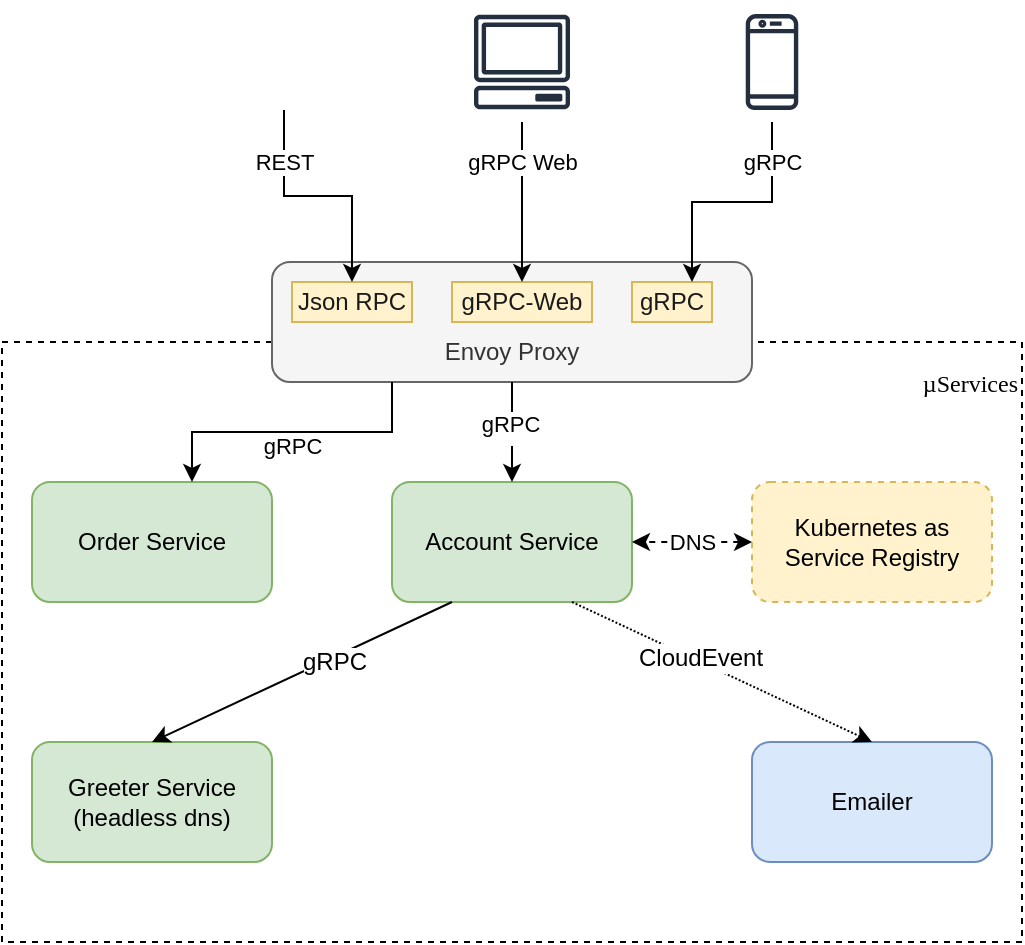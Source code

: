 <mxfile version="13.3.9" type="device"><diagram id="-xvLTG5T7h6Y87ORxDBl" name="Page-1"><mxGraphModel dx="1554" dy="866" grid="1" gridSize="10" guides="1" tooltips="1" connect="1" arrows="1" fold="1" page="1" pageScale="1" pageWidth="850" pageHeight="1100" math="0" shadow="0"><root><mxCell id="0"/><mxCell id="1" parent="0"/><mxCell id="uovAlFPkj8cbz_5tZg6F-3" value="&lt;font face=&quot;Comic Sans MS&quot;&gt;&amp;nbsp;µServices&lt;br&gt;&lt;br&gt;&lt;br&gt;&lt;br&gt;&lt;br&gt;&lt;br&gt;&lt;br&gt;&lt;br&gt;&lt;br&gt;&lt;br&gt;&lt;br&gt;&lt;br&gt;&lt;br&gt;&lt;br&gt;&lt;br&gt;&lt;br&gt;&lt;br&gt;&lt;br&gt;&amp;nbsp;&lt;/font&gt;" style="rounded=0;whiteSpace=wrap;html=1;dashed=1;align=right;" parent="1" vertex="1"><mxGeometry x="155" y="260" width="510" height="300" as="geometry"/></mxCell><mxCell id="uovAlFPkj8cbz_5tZg6F-4" value="Account Service" style="rounded=1;whiteSpace=wrap;html=1;fillColor=#d5e8d4;strokeColor=#82b366;" parent="1" vertex="1"><mxGeometry x="350" y="330" width="120" height="60" as="geometry"/></mxCell><mxCell id="uovAlFPkj8cbz_5tZg6F-5" value="Greeter Service&lt;br&gt;(headless dns)" style="rounded=1;whiteSpace=wrap;html=1;fillColor=#d5e8d4;strokeColor=#82b366;" parent="1" vertex="1"><mxGeometry x="170" y="460" width="120" height="60" as="geometry"/></mxCell><mxCell id="uovAlFPkj8cbz_5tZg6F-6" value="Emailer" style="rounded=1;whiteSpace=wrap;html=1;fillColor=#dae8fc;strokeColor=#6c8ebf;" parent="1" vertex="1"><mxGeometry x="530" y="460" width="120" height="60" as="geometry"/></mxCell><mxCell id="uovAlFPkj8cbz_5tZg6F-9" value="" style="endArrow=classic;html=1;exitX=0.25;exitY=1;exitDx=0;exitDy=0;entryX=0.5;entryY=0;entryDx=0;entryDy=0;" parent="1" source="uovAlFPkj8cbz_5tZg6F-4" target="uovAlFPkj8cbz_5tZg6F-5" edge="1"><mxGeometry width="50" height="50" relative="1" as="geometry"><mxPoint x="120" y="680" as="sourcePoint"/><mxPoint x="170" y="630" as="targetPoint"/></mxGeometry></mxCell><mxCell id="CRvHBu2w3drcNqIrkYpQ-2" value="&lt;font style=&quot;font-size: 12px&quot;&gt;gRPC&lt;/font&gt;" style="text;html=1;resizable=0;points=[];align=center;verticalAlign=middle;labelBackgroundColor=#ffffff;" parent="uovAlFPkj8cbz_5tZg6F-9" vertex="1" connectable="0"><mxGeometry x="-0.2" y="2" relative="1" as="geometry"><mxPoint as="offset"/></mxGeometry></mxCell><mxCell id="uovAlFPkj8cbz_5tZg6F-7" value="" style="endArrow=classic;html=1;exitX=0.75;exitY=1;exitDx=0;exitDy=0;dashed=1;dashPattern=1 1;entryX=0.5;entryY=0;entryDx=0;entryDy=0;" parent="1" source="uovAlFPkj8cbz_5tZg6F-4" target="uovAlFPkj8cbz_5tZg6F-6" edge="1"><mxGeometry width="50" height="50" relative="1" as="geometry"><mxPoint x="120" y="680" as="sourcePoint"/><mxPoint x="170" y="630" as="targetPoint"/></mxGeometry></mxCell><mxCell id="WFFAFE5TkHtwUwFjMXyt-1" value="&lt;font style=&quot;font-size: 12px&quot;&gt;CloudEvent&lt;/font&gt;" style="text;html=1;resizable=0;points=[];align=center;verticalAlign=middle;labelBackgroundColor=#ffffff;" parent="uovAlFPkj8cbz_5tZg6F-7" vertex="1" connectable="0"><mxGeometry x="-0.167" y="2" relative="1" as="geometry"><mxPoint as="offset"/></mxGeometry></mxCell><mxCell id="uovAlFPkj8cbz_5tZg6F-13" value="Kubernetes as&lt;br&gt;Service Registry" style="rounded=1;whiteSpace=wrap;html=1;dashed=1;fillColor=#fff2cc;strokeColor=#d6b656;" parent="1" vertex="1"><mxGeometry x="530" y="330" width="120" height="60" as="geometry"/></mxCell><mxCell id="WFFAFE5TkHtwUwFjMXyt-2" style="edgeStyle=orthogonalEdgeStyle;rounded=0;orthogonalLoop=1;jettySize=auto;html=1;dashed=1;entryX=1;entryY=0.5;entryDx=0;entryDy=0;startArrow=classic;startFill=1;" parent="1" source="uovAlFPkj8cbz_5tZg6F-13" target="uovAlFPkj8cbz_5tZg6F-4" edge="1"><mxGeometry relative="1" as="geometry"><mxPoint x="485" y="230" as="targetPoint"/><mxPoint x="560" y="340" as="sourcePoint"/></mxGeometry></mxCell><mxCell id="2" value="DNS" style="edgeLabel;html=1;align=center;verticalAlign=middle;resizable=0;points=[];" parent="WFFAFE5TkHtwUwFjMXyt-2" vertex="1" connectable="0"><mxGeometry x="0.18" relative="1" as="geometry"><mxPoint x="5" as="offset"/></mxGeometry></mxCell><mxCell id="WFFAFE5TkHtwUwFjMXyt-3" value="" style="outlineConnect=0;fontColor=#232F3E;gradientColor=none;strokeColor=#232F3E;fillColor=#ffffff;dashed=0;verticalLabelPosition=bottom;verticalAlign=top;align=center;html=1;fontSize=12;fontStyle=0;aspect=fixed;shape=mxgraph.aws4.resourceIcon;resIcon=mxgraph.aws4.client;" parent="1" vertex="1"><mxGeometry x="385" y="90" width="60" height="60" as="geometry"/></mxCell><mxCell id="25" value="" style="outlineConnect=0;fontColor=#232F3E;gradientColor=none;strokeColor=#232F3E;fillColor=#ffffff;dashed=0;verticalLabelPosition=bottom;verticalAlign=top;align=center;html=1;fontSize=12;fontStyle=0;aspect=fixed;shape=mxgraph.aws4.resourceIcon;resIcon=mxgraph.aws4.mobile_client;" parent="1" vertex="1"><mxGeometry x="510" y="90" width="60" height="60" as="geometry"/></mxCell><mxCell id="26" value="" style="group" parent="1" vertex="1" connectable="0"><mxGeometry x="290" y="220" width="240" height="60" as="geometry"/></mxCell><mxCell id="CRvHBu2w3drcNqIrkYpQ-1" value="&lt;br&gt;&lt;br&gt;Envoy Proxy" style="rounded=1;whiteSpace=wrap;html=1;fillColor=#f5f5f5;strokeColor=#666666;fontColor=#333333;" parent="26" vertex="1"><mxGeometry width="240" height="60" as="geometry"/></mxCell><mxCell id="3" value="Json RPC" style="text;html=1;strokeColor=#d6b656;fillColor=#fff2cc;align=center;verticalAlign=middle;whiteSpace=wrap;overflow=hidden;fontColor=#1A1A1A;" parent="26" vertex="1"><mxGeometry x="10" y="10" width="60" height="20" as="geometry"/></mxCell><mxCell id="23" value="gRPC-Web" style="text;html=1;strokeColor=#d6b656;fillColor=#fff2cc;align=center;verticalAlign=middle;whiteSpace=wrap;overflow=hidden;fontColor=#1A1A1A;" parent="26" vertex="1"><mxGeometry x="90" y="10" width="70" height="20" as="geometry"/></mxCell><mxCell id="24" value="gRPC" style="text;html=1;strokeColor=#d6b656;fillColor=#fff2cc;align=center;verticalAlign=middle;whiteSpace=wrap;overflow=hidden;fontColor=#1A1A1A;" parent="26" vertex="1"><mxGeometry x="180" y="10" width="40" height="20" as="geometry"/></mxCell><mxCell id="28" style="edgeStyle=orthogonalEdgeStyle;rounded=0;orthogonalLoop=1;jettySize=auto;html=1;entryX=0.75;entryY=0;entryDx=0;entryDy=0;fontColor=#1A1A1A;" parent="1" source="25" target="24" edge="1"><mxGeometry relative="1" as="geometry"/></mxCell><mxCell id="36" value="&lt;font color=&quot;#000000&quot;&gt;gRPC&lt;/font&gt;" style="edgeLabel;html=1;align=center;verticalAlign=middle;resizable=0;points=[];fontColor=#1A1A1A;" parent="28" vertex="1" connectable="0"><mxGeometry x="-0.525" y="2" relative="1" as="geometry"><mxPoint x="-2" y="-9" as="offset"/></mxGeometry></mxCell><mxCell id="31" value="`" style="edgeStyle=orthogonalEdgeStyle;rounded=0;orthogonalLoop=1;jettySize=auto;html=1;exitX=0.5;exitY=1;exitDx=0;exitDy=0;entryX=0.5;entryY=0;entryDx=0;entryDy=0;fontColor=#1A1A1A;" parent="1" source="CRvHBu2w3drcNqIrkYpQ-1" target="uovAlFPkj8cbz_5tZg6F-4" edge="1"><mxGeometry relative="1" as="geometry"/></mxCell><mxCell id="32" value="&lt;font&gt;gRPC&lt;/font&gt;" style="edgeLabel;html=1;align=center;verticalAlign=middle;resizable=0;points=[];" parent="31" vertex="1" connectable="0"><mxGeometry x="-0.18" y="-1" relative="1" as="geometry"><mxPoint as="offset"/></mxGeometry></mxCell><mxCell id="34" style="edgeStyle=orthogonalEdgeStyle;rounded=0;orthogonalLoop=1;jettySize=auto;html=1;entryX=0.5;entryY=0;entryDx=0;entryDy=0;fontColor=#1A1A1A;exitX=0.5;exitY=1;exitDx=0;exitDy=0;" parent="1" source="BLrDp4s0ndl-3bw5QvUH-42" target="3" edge="1"><mxGeometry relative="1" as="geometry"><mxPoint x="292.5" y="145" as="sourcePoint"/></mxGeometry></mxCell><mxCell id="37" value="&lt;font color=&quot;#000000&quot;&gt;REST&lt;/font&gt;" style="edgeLabel;html=1;align=center;verticalAlign=middle;resizable=0;points=[];fontColor=#1A1A1A;" parent="34" vertex="1" connectable="0"><mxGeometry x="-0.535" y="-1" relative="1" as="geometry"><mxPoint x="1" y="-2" as="offset"/></mxGeometry></mxCell><mxCell id="38" value="Order Service" style="rounded=1;whiteSpace=wrap;html=1;fillColor=#d5e8d4;strokeColor=#82b366;" parent="1" vertex="1"><mxGeometry x="170" y="330" width="120" height="60" as="geometry"/></mxCell><mxCell id="39" style="edgeStyle=orthogonalEdgeStyle;rounded=0;orthogonalLoop=1;jettySize=auto;html=1;exitX=0.25;exitY=1;exitDx=0;exitDy=0;fontColor=#1A1A1A;" parent="1" source="CRvHBu2w3drcNqIrkYpQ-1" target="38" edge="1"><mxGeometry relative="1" as="geometry"><Array as="points"><mxPoint x="350" y="305"/><mxPoint x="250" y="305"/></Array></mxGeometry></mxCell><mxCell id="41" value="&lt;font&gt;gRPC&lt;br&gt;&lt;/font&gt;" style="edgeLabel;html=1;align=center;verticalAlign=middle;resizable=0;points=[];" parent="39" vertex="1" connectable="0"><mxGeometry x="0.113" y="1" relative="1" as="geometry"><mxPoint x="8" y="6" as="offset"/></mxGeometry></mxCell><mxCell id="CRvHBu2w3drcNqIrkYpQ-4" value="" style="edgeStyle=orthogonalEdgeStyle;rounded=0;orthogonalLoop=1;jettySize=auto;html=1;entryX=0.5;entryY=0;entryDx=0;entryDy=0;" parent="1" source="WFFAFE5TkHtwUwFjMXyt-3" target="23" edge="1"><mxGeometry relative="1" as="geometry"><mxPoint x="405" y="90" as="sourcePoint"/><mxPoint x="310" y="170" as="targetPoint"/></mxGeometry></mxCell><mxCell id="35" value="&lt;font color=&quot;#000000&quot;&gt;gRPC Web&lt;/font&gt;" style="edgeLabel;html=1;align=center;verticalAlign=middle;resizable=0;points=[];fontColor=#1A1A1A;" parent="CRvHBu2w3drcNqIrkYpQ-4" vertex="1" connectable="0"><mxGeometry x="-0.262" y="-1" relative="1" as="geometry"><mxPoint x="1" y="-10" as="offset"/></mxGeometry></mxCell><mxCell id="BLrDp4s0ndl-3bw5QvUH-42" value="" style="shape=image;html=1;verticalAlign=top;verticalLabelPosition=bottom;labelBackgroundColor=#ffffff;imageAspect=0;aspect=fixed;image=https://cdn4.iconfinder.com/data/icons/logos-brands-5/24/graphql-128.png;fontColor=#000000;" vertex="1" parent="1"><mxGeometry x="272" y="96" width="48" height="48" as="geometry"/></mxCell></root></mxGraphModel></diagram></mxfile>